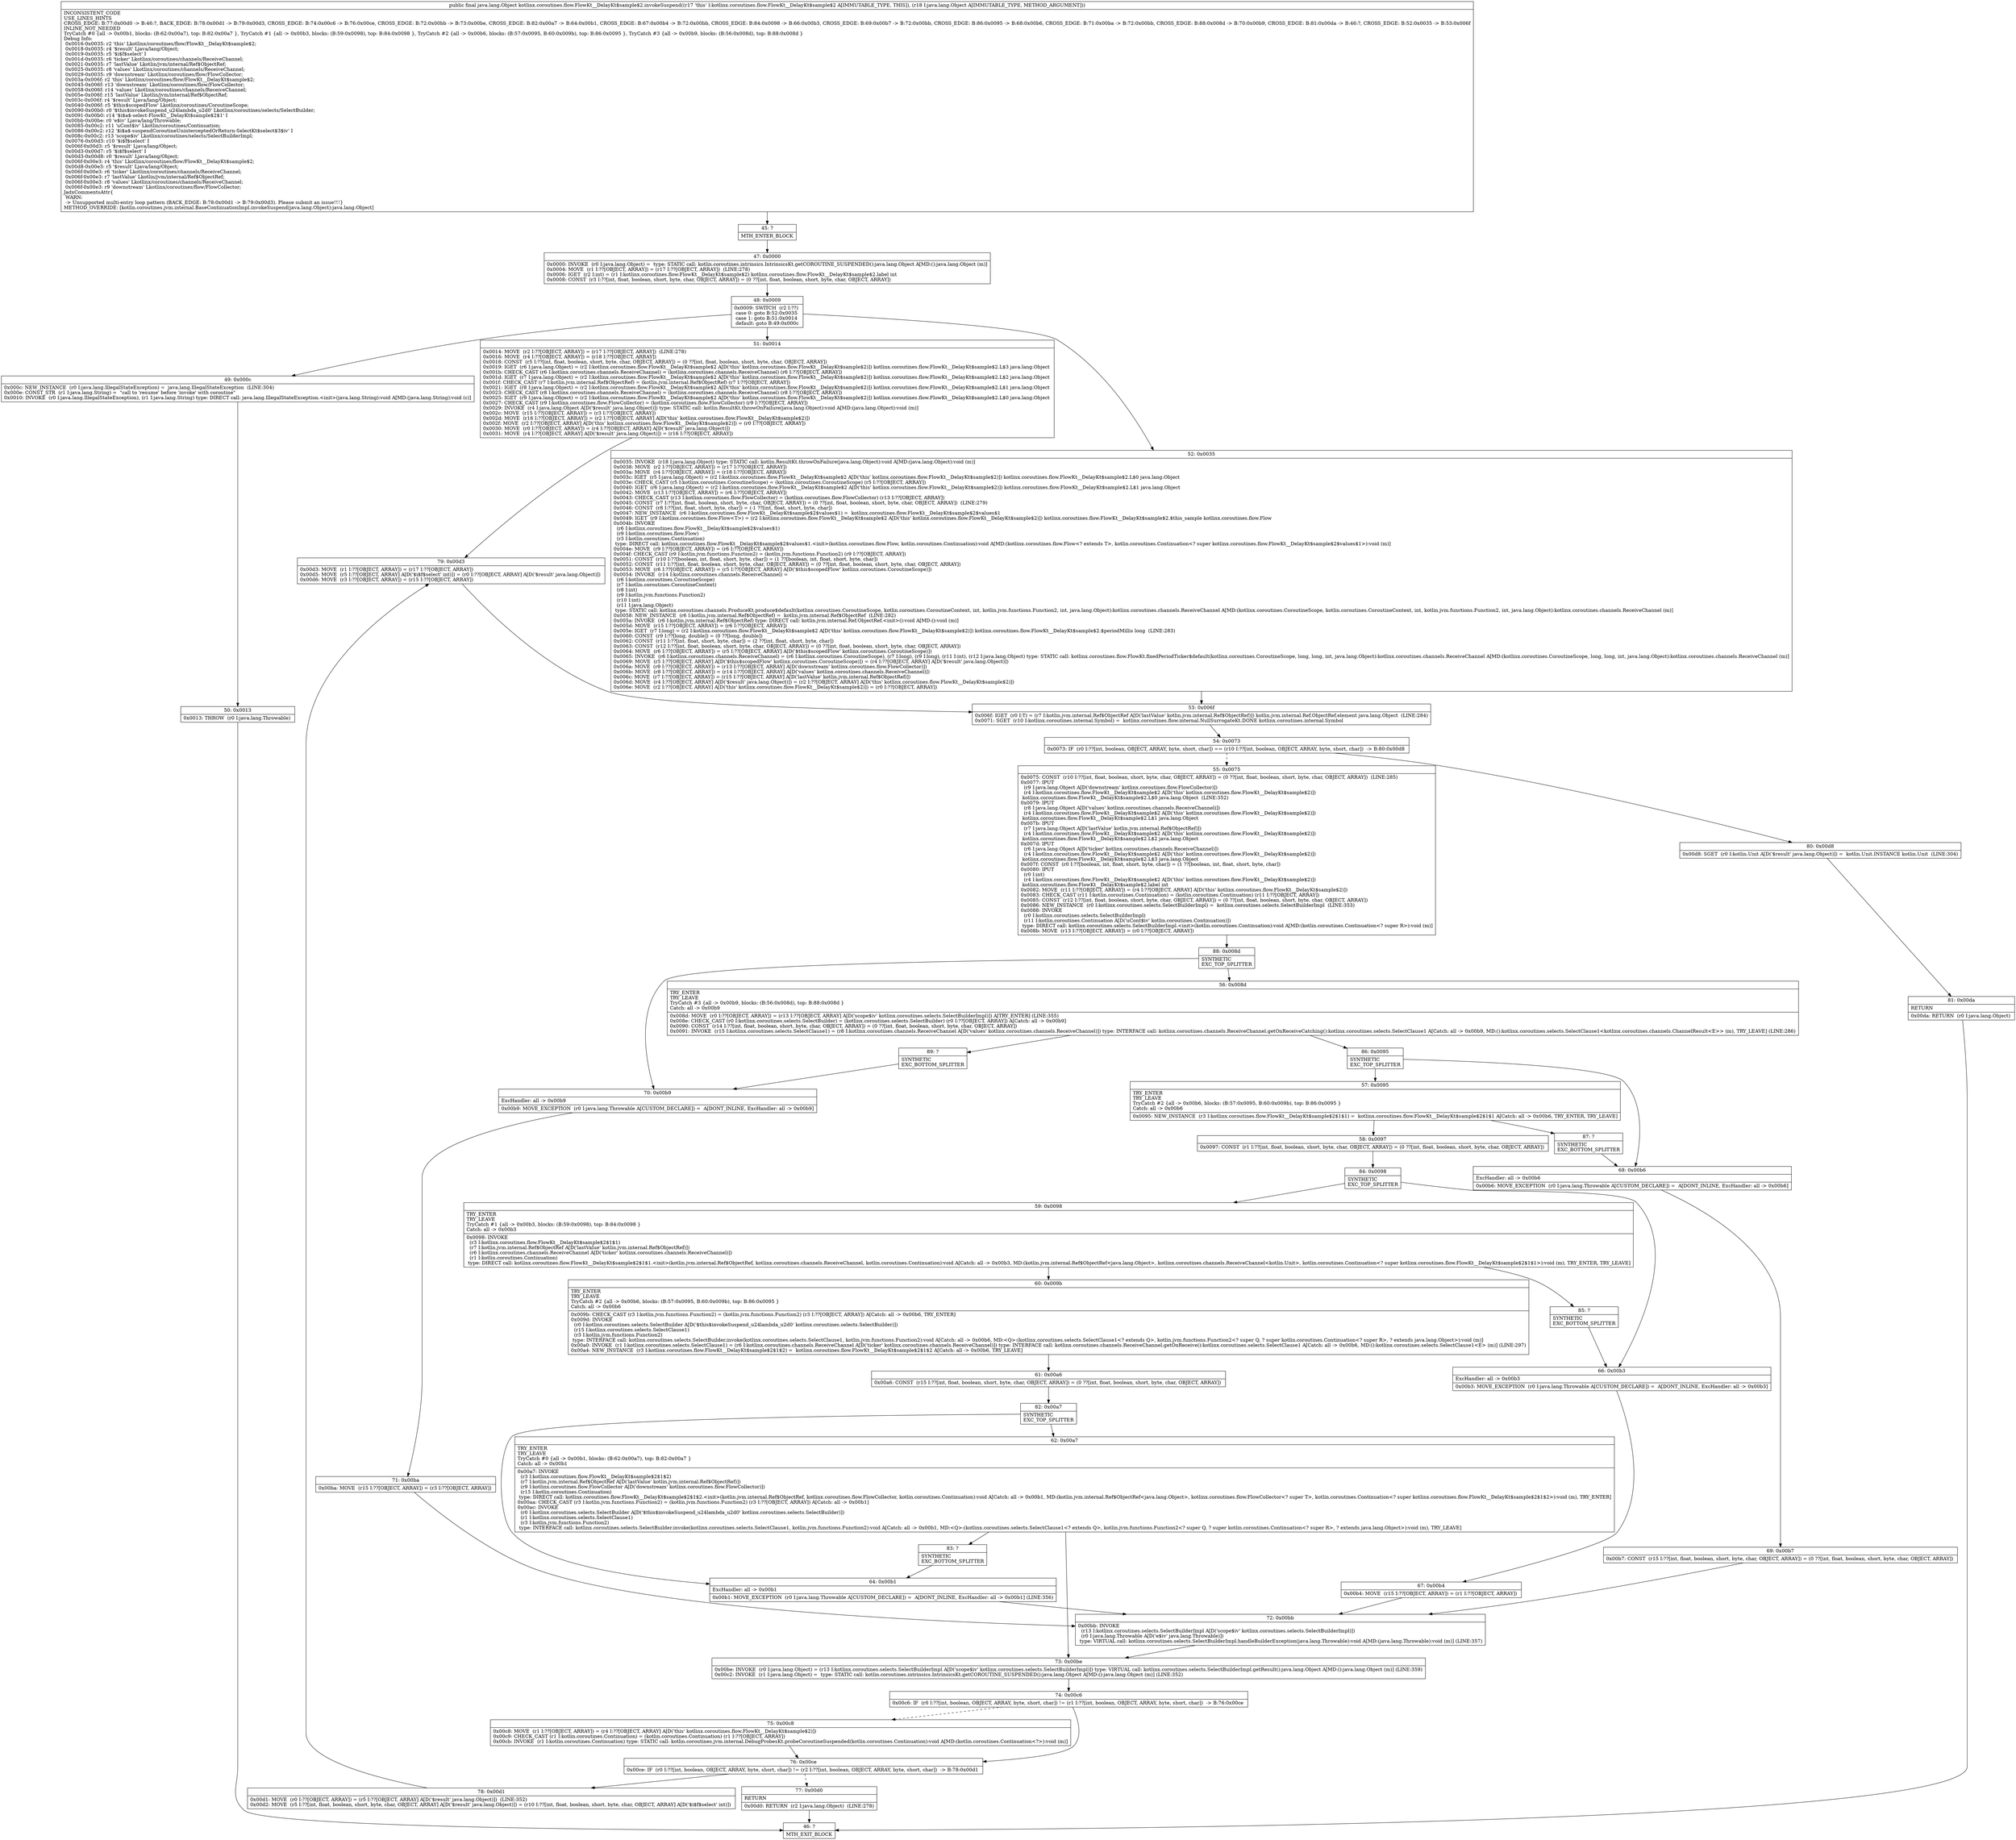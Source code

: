 digraph "CFG forkotlinx.coroutines.flow.FlowKt__DelayKt$sample$2.invokeSuspend(Ljava\/lang\/Object;)Ljava\/lang\/Object;" {
Node_45 [shape=record,label="{45\:\ ?|MTH_ENTER_BLOCK\l}"];
Node_47 [shape=record,label="{47\:\ 0x0000|0x0000: INVOKE  (r0 I:java.lang.Object) =  type: STATIC call: kotlin.coroutines.intrinsics.IntrinsicsKt.getCOROUTINE_SUSPENDED():java.lang.Object A[MD:():java.lang.Object (m)]\l0x0004: MOVE  (r1 I:??[OBJECT, ARRAY]) = (r17 I:??[OBJECT, ARRAY])  (LINE:278)\l0x0006: IGET  (r2 I:int) = (r1 I:kotlinx.coroutines.flow.FlowKt__DelayKt$sample$2) kotlinx.coroutines.flow.FlowKt__DelayKt$sample$2.label int \l0x0008: CONST  (r3 I:??[int, float, boolean, short, byte, char, OBJECT, ARRAY]) = (0 ??[int, float, boolean, short, byte, char, OBJECT, ARRAY]) \l}"];
Node_48 [shape=record,label="{48\:\ 0x0009|0x0009: SWITCH  (r2 I:??)\l case 0: goto B:52:0x0035\l case 1: goto B:51:0x0014\l default: goto B:49:0x000c \l}"];
Node_49 [shape=record,label="{49\:\ 0x000c|0x000c: NEW_INSTANCE  (r0 I:java.lang.IllegalStateException) =  java.lang.IllegalStateException  (LINE:304)\l0x000e: CONST_STR  (r1 I:java.lang.String) =  \"call to 'resume' before 'invoke' with coroutine\" \l0x0010: INVOKE  (r0 I:java.lang.IllegalStateException), (r1 I:java.lang.String) type: DIRECT call: java.lang.IllegalStateException.\<init\>(java.lang.String):void A[MD:(java.lang.String):void (c)]\l}"];
Node_50 [shape=record,label="{50\:\ 0x0013|0x0013: THROW  (r0 I:java.lang.Throwable) \l}"];
Node_46 [shape=record,label="{46\:\ ?|MTH_EXIT_BLOCK\l}"];
Node_51 [shape=record,label="{51\:\ 0x0014|0x0014: MOVE  (r2 I:??[OBJECT, ARRAY]) = (r17 I:??[OBJECT, ARRAY])  (LINE:278)\l0x0016: MOVE  (r4 I:??[OBJECT, ARRAY]) = (r18 I:??[OBJECT, ARRAY]) \l0x0018: CONST  (r5 I:??[int, float, boolean, short, byte, char, OBJECT, ARRAY]) = (0 ??[int, float, boolean, short, byte, char, OBJECT, ARRAY]) \l0x0019: IGET  (r6 I:java.lang.Object) = (r2 I:kotlinx.coroutines.flow.FlowKt__DelayKt$sample$2 A[D('this' kotlinx.coroutines.flow.FlowKt__DelayKt$sample$2)]) kotlinx.coroutines.flow.FlowKt__DelayKt$sample$2.L$3 java.lang.Object \l0x001b: CHECK_CAST (r6 I:kotlinx.coroutines.channels.ReceiveChannel) = (kotlinx.coroutines.channels.ReceiveChannel) (r6 I:??[OBJECT, ARRAY]) \l0x001d: IGET  (r7 I:java.lang.Object) = (r2 I:kotlinx.coroutines.flow.FlowKt__DelayKt$sample$2 A[D('this' kotlinx.coroutines.flow.FlowKt__DelayKt$sample$2)]) kotlinx.coroutines.flow.FlowKt__DelayKt$sample$2.L$2 java.lang.Object \l0x001f: CHECK_CAST (r7 I:kotlin.jvm.internal.Ref$ObjectRef) = (kotlin.jvm.internal.Ref$ObjectRef) (r7 I:??[OBJECT, ARRAY]) \l0x0021: IGET  (r8 I:java.lang.Object) = (r2 I:kotlinx.coroutines.flow.FlowKt__DelayKt$sample$2 A[D('this' kotlinx.coroutines.flow.FlowKt__DelayKt$sample$2)]) kotlinx.coroutines.flow.FlowKt__DelayKt$sample$2.L$1 java.lang.Object \l0x0023: CHECK_CAST (r8 I:kotlinx.coroutines.channels.ReceiveChannel) = (kotlinx.coroutines.channels.ReceiveChannel) (r8 I:??[OBJECT, ARRAY]) \l0x0025: IGET  (r9 I:java.lang.Object) = (r2 I:kotlinx.coroutines.flow.FlowKt__DelayKt$sample$2 A[D('this' kotlinx.coroutines.flow.FlowKt__DelayKt$sample$2)]) kotlinx.coroutines.flow.FlowKt__DelayKt$sample$2.L$0 java.lang.Object \l0x0027: CHECK_CAST (r9 I:kotlinx.coroutines.flow.FlowCollector) = (kotlinx.coroutines.flow.FlowCollector) (r9 I:??[OBJECT, ARRAY]) \l0x0029: INVOKE  (r4 I:java.lang.Object A[D('$result' java.lang.Object)]) type: STATIC call: kotlin.ResultKt.throwOnFailure(java.lang.Object):void A[MD:(java.lang.Object):void (m)]\l0x002c: MOVE  (r15 I:??[OBJECT, ARRAY]) = (r3 I:??[OBJECT, ARRAY]) \l0x002d: MOVE  (r16 I:??[OBJECT, ARRAY]) = (r2 I:??[OBJECT, ARRAY] A[D('this' kotlinx.coroutines.flow.FlowKt__DelayKt$sample$2)]) \l0x002f: MOVE  (r2 I:??[OBJECT, ARRAY] A[D('this' kotlinx.coroutines.flow.FlowKt__DelayKt$sample$2)]) = (r0 I:??[OBJECT, ARRAY]) \l0x0030: MOVE  (r0 I:??[OBJECT, ARRAY]) = (r4 I:??[OBJECT, ARRAY] A[D('$result' java.lang.Object)]) \l0x0031: MOVE  (r4 I:??[OBJECT, ARRAY] A[D('$result' java.lang.Object)]) = (r16 I:??[OBJECT, ARRAY]) \l}"];
Node_79 [shape=record,label="{79\:\ 0x00d3|0x00d3: MOVE  (r1 I:??[OBJECT, ARRAY]) = (r17 I:??[OBJECT, ARRAY]) \l0x00d5: MOVE  (r5 I:??[OBJECT, ARRAY] A[D('$i$f$select' int)]) = (r0 I:??[OBJECT, ARRAY] A[D('$result' java.lang.Object)]) \l0x00d6: MOVE  (r3 I:??[OBJECT, ARRAY]) = (r15 I:??[OBJECT, ARRAY]) \l}"];
Node_53 [shape=record,label="{53\:\ 0x006f|0x006f: IGET  (r0 I:T) = (r7 I:kotlin.jvm.internal.Ref$ObjectRef A[D('lastValue' kotlin.jvm.internal.Ref$ObjectRef)]) kotlin.jvm.internal.Ref.ObjectRef.element java.lang.Object  (LINE:284)\l0x0071: SGET  (r10 I:kotlinx.coroutines.internal.Symbol) =  kotlinx.coroutines.flow.internal.NullSurrogateKt.DONE kotlinx.coroutines.internal.Symbol \l}"];
Node_54 [shape=record,label="{54\:\ 0x0073|0x0073: IF  (r0 I:??[int, boolean, OBJECT, ARRAY, byte, short, char]) == (r10 I:??[int, boolean, OBJECT, ARRAY, byte, short, char])  \-\> B:80:0x00d8 \l}"];
Node_55 [shape=record,label="{55\:\ 0x0075|0x0075: CONST  (r10 I:??[int, float, boolean, short, byte, char, OBJECT, ARRAY]) = (0 ??[int, float, boolean, short, byte, char, OBJECT, ARRAY])  (LINE:285)\l0x0077: IPUT  \l  (r9 I:java.lang.Object A[D('downstream' kotlinx.coroutines.flow.FlowCollector)])\l  (r4 I:kotlinx.coroutines.flow.FlowKt__DelayKt$sample$2 A[D('this' kotlinx.coroutines.flow.FlowKt__DelayKt$sample$2)])\l kotlinx.coroutines.flow.FlowKt__DelayKt$sample$2.L$0 java.lang.Object  (LINE:352)\l0x0079: IPUT  \l  (r8 I:java.lang.Object A[D('values' kotlinx.coroutines.channels.ReceiveChannel)])\l  (r4 I:kotlinx.coroutines.flow.FlowKt__DelayKt$sample$2 A[D('this' kotlinx.coroutines.flow.FlowKt__DelayKt$sample$2)])\l kotlinx.coroutines.flow.FlowKt__DelayKt$sample$2.L$1 java.lang.Object \l0x007b: IPUT  \l  (r7 I:java.lang.Object A[D('lastValue' kotlin.jvm.internal.Ref$ObjectRef)])\l  (r4 I:kotlinx.coroutines.flow.FlowKt__DelayKt$sample$2 A[D('this' kotlinx.coroutines.flow.FlowKt__DelayKt$sample$2)])\l kotlinx.coroutines.flow.FlowKt__DelayKt$sample$2.L$2 java.lang.Object \l0x007d: IPUT  \l  (r6 I:java.lang.Object A[D('ticker' kotlinx.coroutines.channels.ReceiveChannel)])\l  (r4 I:kotlinx.coroutines.flow.FlowKt__DelayKt$sample$2 A[D('this' kotlinx.coroutines.flow.FlowKt__DelayKt$sample$2)])\l kotlinx.coroutines.flow.FlowKt__DelayKt$sample$2.L$3 java.lang.Object \l0x007f: CONST  (r0 I:??[boolean, int, float, short, byte, char]) = (1 ??[boolean, int, float, short, byte, char]) \l0x0080: IPUT  \l  (r0 I:int)\l  (r4 I:kotlinx.coroutines.flow.FlowKt__DelayKt$sample$2 A[D('this' kotlinx.coroutines.flow.FlowKt__DelayKt$sample$2)])\l kotlinx.coroutines.flow.FlowKt__DelayKt$sample$2.label int \l0x0082: MOVE  (r11 I:??[OBJECT, ARRAY]) = (r4 I:??[OBJECT, ARRAY] A[D('this' kotlinx.coroutines.flow.FlowKt__DelayKt$sample$2)]) \l0x0083: CHECK_CAST (r11 I:kotlin.coroutines.Continuation) = (kotlin.coroutines.Continuation) (r11 I:??[OBJECT, ARRAY]) \l0x0085: CONST  (r12 I:??[int, float, boolean, short, byte, char, OBJECT, ARRAY]) = (0 ??[int, float, boolean, short, byte, char, OBJECT, ARRAY]) \l0x0086: NEW_INSTANCE  (r0 I:kotlinx.coroutines.selects.SelectBuilderImpl) =  kotlinx.coroutines.selects.SelectBuilderImpl  (LINE:353)\l0x0088: INVOKE  \l  (r0 I:kotlinx.coroutines.selects.SelectBuilderImpl)\l  (r11 I:kotlin.coroutines.Continuation A[D('uCont$iv' kotlin.coroutines.Continuation)])\l type: DIRECT call: kotlinx.coroutines.selects.SelectBuilderImpl.\<init\>(kotlin.coroutines.Continuation):void A[MD:(kotlin.coroutines.Continuation\<? super R\>):void (m)]\l0x008b: MOVE  (r13 I:??[OBJECT, ARRAY]) = (r0 I:??[OBJECT, ARRAY]) \l}"];
Node_88 [shape=record,label="{88\:\ 0x008d|SYNTHETIC\lEXC_TOP_SPLITTER\l}"];
Node_56 [shape=record,label="{56\:\ 0x008d|TRY_ENTER\lTRY_LEAVE\lTryCatch #3 \{all \-\> 0x00b9, blocks: (B:56:0x008d), top: B:88:0x008d \}\lCatch: all \-\> 0x00b9\l|0x008d: MOVE  (r0 I:??[OBJECT, ARRAY]) = (r13 I:??[OBJECT, ARRAY] A[D('scope$iv' kotlinx.coroutines.selects.SelectBuilderImpl)]) A[TRY_ENTER] (LINE:355)\l0x008e: CHECK_CAST (r0 I:kotlinx.coroutines.selects.SelectBuilder) = (kotlinx.coroutines.selects.SelectBuilder) (r0 I:??[OBJECT, ARRAY]) A[Catch: all \-\> 0x00b9]\l0x0090: CONST  (r14 I:??[int, float, boolean, short, byte, char, OBJECT, ARRAY]) = (0 ??[int, float, boolean, short, byte, char, OBJECT, ARRAY]) \l0x0091: INVOKE  (r15 I:kotlinx.coroutines.selects.SelectClause1) = (r8 I:kotlinx.coroutines.channels.ReceiveChannel A[D('values' kotlinx.coroutines.channels.ReceiveChannel)]) type: INTERFACE call: kotlinx.coroutines.channels.ReceiveChannel.getOnReceiveCatching():kotlinx.coroutines.selects.SelectClause1 A[Catch: all \-\> 0x00b9, MD:():kotlinx.coroutines.selects.SelectClause1\<kotlinx.coroutines.channels.ChannelResult\<E\>\> (m), TRY_LEAVE] (LINE:286)\l}"];
Node_86 [shape=record,label="{86\:\ 0x0095|SYNTHETIC\lEXC_TOP_SPLITTER\l}"];
Node_57 [shape=record,label="{57\:\ 0x0095|TRY_ENTER\lTRY_LEAVE\lTryCatch #2 \{all \-\> 0x00b6, blocks: (B:57:0x0095, B:60:0x009b), top: B:86:0x0095 \}\lCatch: all \-\> 0x00b6\l|0x0095: NEW_INSTANCE  (r3 I:kotlinx.coroutines.flow.FlowKt__DelayKt$sample$2$1$1) =  kotlinx.coroutines.flow.FlowKt__DelayKt$sample$2$1$1 A[Catch: all \-\> 0x00b6, TRY_ENTER, TRY_LEAVE]\l}"];
Node_58 [shape=record,label="{58\:\ 0x0097|0x0097: CONST  (r1 I:??[int, float, boolean, short, byte, char, OBJECT, ARRAY]) = (0 ??[int, float, boolean, short, byte, char, OBJECT, ARRAY]) \l}"];
Node_84 [shape=record,label="{84\:\ 0x0098|SYNTHETIC\lEXC_TOP_SPLITTER\l}"];
Node_59 [shape=record,label="{59\:\ 0x0098|TRY_ENTER\lTRY_LEAVE\lTryCatch #1 \{all \-\> 0x00b3, blocks: (B:59:0x0098), top: B:84:0x0098 \}\lCatch: all \-\> 0x00b3\l|0x0098: INVOKE  \l  (r3 I:kotlinx.coroutines.flow.FlowKt__DelayKt$sample$2$1$1)\l  (r7 I:kotlin.jvm.internal.Ref$ObjectRef A[D('lastValue' kotlin.jvm.internal.Ref$ObjectRef)])\l  (r6 I:kotlinx.coroutines.channels.ReceiveChannel A[D('ticker' kotlinx.coroutines.channels.ReceiveChannel)])\l  (r1 I:kotlin.coroutines.Continuation)\l type: DIRECT call: kotlinx.coroutines.flow.FlowKt__DelayKt$sample$2$1$1.\<init\>(kotlin.jvm.internal.Ref$ObjectRef, kotlinx.coroutines.channels.ReceiveChannel, kotlin.coroutines.Continuation):void A[Catch: all \-\> 0x00b3, MD:(kotlin.jvm.internal.Ref$ObjectRef\<java.lang.Object\>, kotlinx.coroutines.channels.ReceiveChannel\<kotlin.Unit\>, kotlin.coroutines.Continuation\<? super kotlinx.coroutines.flow.FlowKt__DelayKt$sample$2$1$1\>):void (m), TRY_ENTER, TRY_LEAVE]\l}"];
Node_60 [shape=record,label="{60\:\ 0x009b|TRY_ENTER\lTRY_LEAVE\lTryCatch #2 \{all \-\> 0x00b6, blocks: (B:57:0x0095, B:60:0x009b), top: B:86:0x0095 \}\lCatch: all \-\> 0x00b6\l|0x009b: CHECK_CAST (r3 I:kotlin.jvm.functions.Function2) = (kotlin.jvm.functions.Function2) (r3 I:??[OBJECT, ARRAY]) A[Catch: all \-\> 0x00b6, TRY_ENTER]\l0x009d: INVOKE  \l  (r0 I:kotlinx.coroutines.selects.SelectBuilder A[D('$this$invokeSuspend_u24lambda_u2d0' kotlinx.coroutines.selects.SelectBuilder)])\l  (r15 I:kotlinx.coroutines.selects.SelectClause1)\l  (r3 I:kotlin.jvm.functions.Function2)\l type: INTERFACE call: kotlinx.coroutines.selects.SelectBuilder.invoke(kotlinx.coroutines.selects.SelectClause1, kotlin.jvm.functions.Function2):void A[Catch: all \-\> 0x00b6, MD:\<Q\>:(kotlinx.coroutines.selects.SelectClause1\<? extends Q\>, kotlin.jvm.functions.Function2\<? super Q, ? super kotlin.coroutines.Continuation\<? super R\>, ? extends java.lang.Object\>):void (m)]\l0x00a0: INVOKE  (r1 I:kotlinx.coroutines.selects.SelectClause1) = (r6 I:kotlinx.coroutines.channels.ReceiveChannel A[D('ticker' kotlinx.coroutines.channels.ReceiveChannel)]) type: INTERFACE call: kotlinx.coroutines.channels.ReceiveChannel.getOnReceive():kotlinx.coroutines.selects.SelectClause1 A[Catch: all \-\> 0x00b6, MD:():kotlinx.coroutines.selects.SelectClause1\<E\> (m)] (LINE:297)\l0x00a4: NEW_INSTANCE  (r3 I:kotlinx.coroutines.flow.FlowKt__DelayKt$sample$2$1$2) =  kotlinx.coroutines.flow.FlowKt__DelayKt$sample$2$1$2 A[Catch: all \-\> 0x00b6, TRY_LEAVE]\l}"];
Node_61 [shape=record,label="{61\:\ 0x00a6|0x00a6: CONST  (r15 I:??[int, float, boolean, short, byte, char, OBJECT, ARRAY]) = (0 ??[int, float, boolean, short, byte, char, OBJECT, ARRAY]) \l}"];
Node_82 [shape=record,label="{82\:\ 0x00a7|SYNTHETIC\lEXC_TOP_SPLITTER\l}"];
Node_62 [shape=record,label="{62\:\ 0x00a7|TRY_ENTER\lTRY_LEAVE\lTryCatch #0 \{all \-\> 0x00b1, blocks: (B:62:0x00a7), top: B:82:0x00a7 \}\lCatch: all \-\> 0x00b1\l|0x00a7: INVOKE  \l  (r3 I:kotlinx.coroutines.flow.FlowKt__DelayKt$sample$2$1$2)\l  (r7 I:kotlin.jvm.internal.Ref$ObjectRef A[D('lastValue' kotlin.jvm.internal.Ref$ObjectRef)])\l  (r9 I:kotlinx.coroutines.flow.FlowCollector A[D('downstream' kotlinx.coroutines.flow.FlowCollector)])\l  (r15 I:kotlin.coroutines.Continuation)\l type: DIRECT call: kotlinx.coroutines.flow.FlowKt__DelayKt$sample$2$1$2.\<init\>(kotlin.jvm.internal.Ref$ObjectRef, kotlinx.coroutines.flow.FlowCollector, kotlin.coroutines.Continuation):void A[Catch: all \-\> 0x00b1, MD:(kotlin.jvm.internal.Ref$ObjectRef\<java.lang.Object\>, kotlinx.coroutines.flow.FlowCollector\<? super T\>, kotlin.coroutines.Continuation\<? super kotlinx.coroutines.flow.FlowKt__DelayKt$sample$2$1$2\>):void (m), TRY_ENTER]\l0x00aa: CHECK_CAST (r3 I:kotlin.jvm.functions.Function2) = (kotlin.jvm.functions.Function2) (r3 I:??[OBJECT, ARRAY]) A[Catch: all \-\> 0x00b1]\l0x00ac: INVOKE  \l  (r0 I:kotlinx.coroutines.selects.SelectBuilder A[D('$this$invokeSuspend_u24lambda_u2d0' kotlinx.coroutines.selects.SelectBuilder)])\l  (r1 I:kotlinx.coroutines.selects.SelectClause1)\l  (r3 I:kotlin.jvm.functions.Function2)\l type: INTERFACE call: kotlinx.coroutines.selects.SelectBuilder.invoke(kotlinx.coroutines.selects.SelectClause1, kotlin.jvm.functions.Function2):void A[Catch: all \-\> 0x00b1, MD:\<Q\>:(kotlinx.coroutines.selects.SelectClause1\<? extends Q\>, kotlin.jvm.functions.Function2\<? super Q, ? super kotlin.coroutines.Continuation\<? super R\>, ? extends java.lang.Object\>):void (m), TRY_LEAVE]\l}"];
Node_73 [shape=record,label="{73\:\ 0x00be|0x00be: INVOKE  (r0 I:java.lang.Object) = (r13 I:kotlinx.coroutines.selects.SelectBuilderImpl A[D('scope$iv' kotlinx.coroutines.selects.SelectBuilderImpl)]) type: VIRTUAL call: kotlinx.coroutines.selects.SelectBuilderImpl.getResult():java.lang.Object A[MD:():java.lang.Object (m)] (LINE:359)\l0x00c2: INVOKE  (r1 I:java.lang.Object) =  type: STATIC call: kotlin.coroutines.intrinsics.IntrinsicsKt.getCOROUTINE_SUSPENDED():java.lang.Object A[MD:():java.lang.Object (m)] (LINE:352)\l}"];
Node_74 [shape=record,label="{74\:\ 0x00c6|0x00c6: IF  (r0 I:??[int, boolean, OBJECT, ARRAY, byte, short, char]) != (r1 I:??[int, boolean, OBJECT, ARRAY, byte, short, char])  \-\> B:76:0x00ce \l}"];
Node_75 [shape=record,label="{75\:\ 0x00c8|0x00c8: MOVE  (r1 I:??[OBJECT, ARRAY]) = (r4 I:??[OBJECT, ARRAY] A[D('this' kotlinx.coroutines.flow.FlowKt__DelayKt$sample$2)]) \l0x00c9: CHECK_CAST (r1 I:kotlin.coroutines.Continuation) = (kotlin.coroutines.Continuation) (r1 I:??[OBJECT, ARRAY]) \l0x00cb: INVOKE  (r1 I:kotlin.coroutines.Continuation) type: STATIC call: kotlin.coroutines.jvm.internal.DebugProbesKt.probeCoroutineSuspended(kotlin.coroutines.Continuation):void A[MD:(kotlin.coroutines.Continuation\<?\>):void (m)]\l}"];
Node_76 [shape=record,label="{76\:\ 0x00ce|0x00ce: IF  (r0 I:??[int, boolean, OBJECT, ARRAY, byte, short, char]) != (r2 I:??[int, boolean, OBJECT, ARRAY, byte, short, char])  \-\> B:78:0x00d1 \l}"];
Node_77 [shape=record,label="{77\:\ 0x00d0|RETURN\l|0x00d0: RETURN  (r2 I:java.lang.Object)  (LINE:278)\l}"];
Node_78 [shape=record,label="{78\:\ 0x00d1|0x00d1: MOVE  (r0 I:??[OBJECT, ARRAY]) = (r5 I:??[OBJECT, ARRAY] A[D('$result' java.lang.Object)])  (LINE:352)\l0x00d2: MOVE  (r5 I:??[int, float, boolean, short, byte, char, OBJECT, ARRAY] A[D('$result' java.lang.Object)]) = (r10 I:??[int, float, boolean, short, byte, char, OBJECT, ARRAY] A[D('$i$f$select' int)]) \l}"];
Node_83 [shape=record,label="{83\:\ ?|SYNTHETIC\lEXC_BOTTOM_SPLITTER\l}"];
Node_64 [shape=record,label="{64\:\ 0x00b1|ExcHandler: all \-\> 0x00b1\l|0x00b1: MOVE_EXCEPTION  (r0 I:java.lang.Throwable A[CUSTOM_DECLARE]) =  A[DONT_INLINE, ExcHandler: all \-\> 0x00b1] (LINE:356)\l}"];
Node_72 [shape=record,label="{72\:\ 0x00bb|0x00bb: INVOKE  \l  (r13 I:kotlinx.coroutines.selects.SelectBuilderImpl A[D('scope$iv' kotlinx.coroutines.selects.SelectBuilderImpl)])\l  (r0 I:java.lang.Throwable A[D('e$iv' java.lang.Throwable)])\l type: VIRTUAL call: kotlinx.coroutines.selects.SelectBuilderImpl.handleBuilderException(java.lang.Throwable):void A[MD:(java.lang.Throwable):void (m)] (LINE:357)\l}"];
Node_85 [shape=record,label="{85\:\ ?|SYNTHETIC\lEXC_BOTTOM_SPLITTER\l}"];
Node_66 [shape=record,label="{66\:\ 0x00b3|ExcHandler: all \-\> 0x00b3\l|0x00b3: MOVE_EXCEPTION  (r0 I:java.lang.Throwable A[CUSTOM_DECLARE]) =  A[DONT_INLINE, ExcHandler: all \-\> 0x00b3]\l}"];
Node_67 [shape=record,label="{67\:\ 0x00b4|0x00b4: MOVE  (r15 I:??[OBJECT, ARRAY]) = (r1 I:??[OBJECT, ARRAY]) \l}"];
Node_87 [shape=record,label="{87\:\ ?|SYNTHETIC\lEXC_BOTTOM_SPLITTER\l}"];
Node_68 [shape=record,label="{68\:\ 0x00b6|ExcHandler: all \-\> 0x00b6\l|0x00b6: MOVE_EXCEPTION  (r0 I:java.lang.Throwable A[CUSTOM_DECLARE]) =  A[DONT_INLINE, ExcHandler: all \-\> 0x00b6]\l}"];
Node_69 [shape=record,label="{69\:\ 0x00b7|0x00b7: CONST  (r15 I:??[int, float, boolean, short, byte, char, OBJECT, ARRAY]) = (0 ??[int, float, boolean, short, byte, char, OBJECT, ARRAY]) \l}"];
Node_89 [shape=record,label="{89\:\ ?|SYNTHETIC\lEXC_BOTTOM_SPLITTER\l}"];
Node_70 [shape=record,label="{70\:\ 0x00b9|ExcHandler: all \-\> 0x00b9\l|0x00b9: MOVE_EXCEPTION  (r0 I:java.lang.Throwable A[CUSTOM_DECLARE]) =  A[DONT_INLINE, ExcHandler: all \-\> 0x00b9]\l}"];
Node_71 [shape=record,label="{71\:\ 0x00ba|0x00ba: MOVE  (r15 I:??[OBJECT, ARRAY]) = (r3 I:??[OBJECT, ARRAY]) \l}"];
Node_80 [shape=record,label="{80\:\ 0x00d8|0x00d8: SGET  (r0 I:kotlin.Unit A[D('$result' java.lang.Object)]) =  kotlin.Unit.INSTANCE kotlin.Unit  (LINE:304)\l}"];
Node_81 [shape=record,label="{81\:\ 0x00da|RETURN\l|0x00da: RETURN  (r0 I:java.lang.Object) \l}"];
Node_52 [shape=record,label="{52\:\ 0x0035|0x0035: INVOKE  (r18 I:java.lang.Object) type: STATIC call: kotlin.ResultKt.throwOnFailure(java.lang.Object):void A[MD:(java.lang.Object):void (m)]\l0x0038: MOVE  (r2 I:??[OBJECT, ARRAY]) = (r17 I:??[OBJECT, ARRAY]) \l0x003a: MOVE  (r4 I:??[OBJECT, ARRAY]) = (r18 I:??[OBJECT, ARRAY]) \l0x003c: IGET  (r5 I:java.lang.Object) = (r2 I:kotlinx.coroutines.flow.FlowKt__DelayKt$sample$2 A[D('this' kotlinx.coroutines.flow.FlowKt__DelayKt$sample$2)]) kotlinx.coroutines.flow.FlowKt__DelayKt$sample$2.L$0 java.lang.Object \l0x003e: CHECK_CAST (r5 I:kotlinx.coroutines.CoroutineScope) = (kotlinx.coroutines.CoroutineScope) (r5 I:??[OBJECT, ARRAY]) \l0x0040: IGET  (r6 I:java.lang.Object) = (r2 I:kotlinx.coroutines.flow.FlowKt__DelayKt$sample$2 A[D('this' kotlinx.coroutines.flow.FlowKt__DelayKt$sample$2)]) kotlinx.coroutines.flow.FlowKt__DelayKt$sample$2.L$1 java.lang.Object \l0x0042: MOVE  (r13 I:??[OBJECT, ARRAY]) = (r6 I:??[OBJECT, ARRAY]) \l0x0043: CHECK_CAST (r13 I:kotlinx.coroutines.flow.FlowCollector) = (kotlinx.coroutines.flow.FlowCollector) (r13 I:??[OBJECT, ARRAY]) \l0x0045: CONST  (r7 I:??[int, float, boolean, short, byte, char, OBJECT, ARRAY]) = (0 ??[int, float, boolean, short, byte, char, OBJECT, ARRAY])  (LINE:279)\l0x0046: CONST  (r8 I:??[int, float, short, byte, char]) = (\-1 ??[int, float, short, byte, char]) \l0x0047: NEW_INSTANCE  (r6 I:kotlinx.coroutines.flow.FlowKt__DelayKt$sample$2$values$1) =  kotlinx.coroutines.flow.FlowKt__DelayKt$sample$2$values$1 \l0x0049: IGET  (r9 I:kotlinx.coroutines.flow.Flow\<T\>) = (r2 I:kotlinx.coroutines.flow.FlowKt__DelayKt$sample$2 A[D('this' kotlinx.coroutines.flow.FlowKt__DelayKt$sample$2)]) kotlinx.coroutines.flow.FlowKt__DelayKt$sample$2.$this_sample kotlinx.coroutines.flow.Flow \l0x004b: INVOKE  \l  (r6 I:kotlinx.coroutines.flow.FlowKt__DelayKt$sample$2$values$1)\l  (r9 I:kotlinx.coroutines.flow.Flow)\l  (r3 I:kotlin.coroutines.Continuation)\l type: DIRECT call: kotlinx.coroutines.flow.FlowKt__DelayKt$sample$2$values$1.\<init\>(kotlinx.coroutines.flow.Flow, kotlin.coroutines.Continuation):void A[MD:(kotlinx.coroutines.flow.Flow\<? extends T\>, kotlin.coroutines.Continuation\<? super kotlinx.coroutines.flow.FlowKt__DelayKt$sample$2$values$1\>):void (m)]\l0x004e: MOVE  (r9 I:??[OBJECT, ARRAY]) = (r6 I:??[OBJECT, ARRAY]) \l0x004f: CHECK_CAST (r9 I:kotlin.jvm.functions.Function2) = (kotlin.jvm.functions.Function2) (r9 I:??[OBJECT, ARRAY]) \l0x0051: CONST  (r10 I:??[boolean, int, float, short, byte, char]) = (1 ??[boolean, int, float, short, byte, char]) \l0x0052: CONST  (r11 I:??[int, float, boolean, short, byte, char, OBJECT, ARRAY]) = (0 ??[int, float, boolean, short, byte, char, OBJECT, ARRAY]) \l0x0053: MOVE  (r6 I:??[OBJECT, ARRAY]) = (r5 I:??[OBJECT, ARRAY] A[D('$this$scopedFlow' kotlinx.coroutines.CoroutineScope)]) \l0x0054: INVOKE  (r14 I:kotlinx.coroutines.channels.ReceiveChannel) = \l  (r6 I:kotlinx.coroutines.CoroutineScope)\l  (r7 I:kotlin.coroutines.CoroutineContext)\l  (r8 I:int)\l  (r9 I:kotlin.jvm.functions.Function2)\l  (r10 I:int)\l  (r11 I:java.lang.Object)\l type: STATIC call: kotlinx.coroutines.channels.ProduceKt.produce$default(kotlinx.coroutines.CoroutineScope, kotlin.coroutines.CoroutineContext, int, kotlin.jvm.functions.Function2, int, java.lang.Object):kotlinx.coroutines.channels.ReceiveChannel A[MD:(kotlinx.coroutines.CoroutineScope, kotlin.coroutines.CoroutineContext, int, kotlin.jvm.functions.Function2, int, java.lang.Object):kotlinx.coroutines.channels.ReceiveChannel (m)]\l0x0058: NEW_INSTANCE  (r6 I:kotlin.jvm.internal.Ref$ObjectRef) =  kotlin.jvm.internal.Ref$ObjectRef  (LINE:282)\l0x005a: INVOKE  (r6 I:kotlin.jvm.internal.Ref$ObjectRef) type: DIRECT call: kotlin.jvm.internal.Ref.ObjectRef.\<init\>():void A[MD:():void (m)]\l0x005d: MOVE  (r15 I:??[OBJECT, ARRAY]) = (r6 I:??[OBJECT, ARRAY]) \l0x005e: IGET  (r7 I:long) = (r2 I:kotlinx.coroutines.flow.FlowKt__DelayKt$sample$2 A[D('this' kotlinx.coroutines.flow.FlowKt__DelayKt$sample$2)]) kotlinx.coroutines.flow.FlowKt__DelayKt$sample$2.$periodMillis long  (LINE:283)\l0x0060: CONST  (r9 I:??[long, double]) = (0 ??[long, double]) \l0x0062: CONST  (r11 I:??[int, float, short, byte, char]) = (2 ??[int, float, short, byte, char]) \l0x0063: CONST  (r12 I:??[int, float, boolean, short, byte, char, OBJECT, ARRAY]) = (0 ??[int, float, boolean, short, byte, char, OBJECT, ARRAY]) \l0x0064: MOVE  (r6 I:??[OBJECT, ARRAY]) = (r5 I:??[OBJECT, ARRAY] A[D('$this$scopedFlow' kotlinx.coroutines.CoroutineScope)]) \l0x0065: INVOKE  (r6 I:kotlinx.coroutines.channels.ReceiveChannel) = (r6 I:kotlinx.coroutines.CoroutineScope), (r7 I:long), (r9 I:long), (r11 I:int), (r12 I:java.lang.Object) type: STATIC call: kotlinx.coroutines.flow.FlowKt.fixedPeriodTicker$default(kotlinx.coroutines.CoroutineScope, long, long, int, java.lang.Object):kotlinx.coroutines.channels.ReceiveChannel A[MD:(kotlinx.coroutines.CoroutineScope, long, long, int, java.lang.Object):kotlinx.coroutines.channels.ReceiveChannel (m)]\l0x0069: MOVE  (r5 I:??[OBJECT, ARRAY] A[D('$this$scopedFlow' kotlinx.coroutines.CoroutineScope)]) = (r4 I:??[OBJECT, ARRAY] A[D('$result' java.lang.Object)]) \l0x006a: MOVE  (r9 I:??[OBJECT, ARRAY]) = (r13 I:??[OBJECT, ARRAY] A[D('downstream' kotlinx.coroutines.flow.FlowCollector)]) \l0x006b: MOVE  (r8 I:??[OBJECT, ARRAY]) = (r14 I:??[OBJECT, ARRAY] A[D('values' kotlinx.coroutines.channels.ReceiveChannel)]) \l0x006c: MOVE  (r7 I:??[OBJECT, ARRAY]) = (r15 I:??[OBJECT, ARRAY] A[D('lastValue' kotlin.jvm.internal.Ref$ObjectRef)]) \l0x006d: MOVE  (r4 I:??[OBJECT, ARRAY] A[D('$result' java.lang.Object)]) = (r2 I:??[OBJECT, ARRAY] A[D('this' kotlinx.coroutines.flow.FlowKt__DelayKt$sample$2)]) \l0x006e: MOVE  (r2 I:??[OBJECT, ARRAY] A[D('this' kotlinx.coroutines.flow.FlowKt__DelayKt$sample$2)]) = (r0 I:??[OBJECT, ARRAY]) \l}"];
MethodNode[shape=record,label="{public final java.lang.Object kotlinx.coroutines.flow.FlowKt__DelayKt$sample$2.invokeSuspend((r17 'this' I:kotlinx.coroutines.flow.FlowKt__DelayKt$sample$2 A[IMMUTABLE_TYPE, THIS]), (r18 I:java.lang.Object A[IMMUTABLE_TYPE, METHOD_ARGUMENT]))  | INCONSISTENT_CODE\lUSE_LINES_HINTS\lCROSS_EDGE: B:77:0x00d0 \-\> B:46:?, BACK_EDGE: B:78:0x00d1 \-\> B:79:0x00d3, CROSS_EDGE: B:74:0x00c6 \-\> B:76:0x00ce, CROSS_EDGE: B:72:0x00bb \-\> B:73:0x00be, CROSS_EDGE: B:82:0x00a7 \-\> B:64:0x00b1, CROSS_EDGE: B:67:0x00b4 \-\> B:72:0x00bb, CROSS_EDGE: B:84:0x0098 \-\> B:66:0x00b3, CROSS_EDGE: B:69:0x00b7 \-\> B:72:0x00bb, CROSS_EDGE: B:86:0x0095 \-\> B:68:0x00b6, CROSS_EDGE: B:71:0x00ba \-\> B:72:0x00bb, CROSS_EDGE: B:88:0x008d \-\> B:70:0x00b9, CROSS_EDGE: B:81:0x00da \-\> B:46:?, CROSS_EDGE: B:52:0x0035 \-\> B:53:0x006f\lINLINE_NOT_NEEDED\lTryCatch #0 \{all \-\> 0x00b1, blocks: (B:62:0x00a7), top: B:82:0x00a7 \}, TryCatch #1 \{all \-\> 0x00b3, blocks: (B:59:0x0098), top: B:84:0x0098 \}, TryCatch #2 \{all \-\> 0x00b6, blocks: (B:57:0x0095, B:60:0x009b), top: B:86:0x0095 \}, TryCatch #3 \{all \-\> 0x00b9, blocks: (B:56:0x008d), top: B:88:0x008d \}\lDebug Info:\l  0x0016\-0x0035: r2 'this' Lkotlinx\/coroutines\/flow\/FlowKt__DelayKt$sample$2;\l  0x0018\-0x0035: r4 '$result' Ljava\/lang\/Object;\l  0x0019\-0x0035: r5 '$i$f$select' I\l  0x001d\-0x0035: r6 'ticker' Lkotlinx\/coroutines\/channels\/ReceiveChannel;\l  0x0021\-0x0035: r7 'lastValue' Lkotlin\/jvm\/internal\/Ref$ObjectRef;\l  0x0025\-0x0035: r8 'values' Lkotlinx\/coroutines\/channels\/ReceiveChannel;\l  0x0029\-0x0035: r9 'downstream' Lkotlinx\/coroutines\/flow\/FlowCollector;\l  0x003a\-0x006f: r2 'this' Lkotlinx\/coroutines\/flow\/FlowKt__DelayKt$sample$2;\l  0x0045\-0x006f: r13 'downstream' Lkotlinx\/coroutines\/flow\/FlowCollector;\l  0x0058\-0x006f: r14 'values' Lkotlinx\/coroutines\/channels\/ReceiveChannel;\l  0x005e\-0x006f: r15 'lastValue' Lkotlin\/jvm\/internal\/Ref$ObjectRef;\l  0x003c\-0x006f: r4 '$result' Ljava\/lang\/Object;\l  0x0040\-0x006f: r5 '$this$scopedFlow' Lkotlinx\/coroutines\/CoroutineScope;\l  0x0090\-0x00b0: r0 '$this$invokeSuspend_u24lambda_u2d0' Lkotlinx\/coroutines\/selects\/SelectBuilder;\l  0x0091\-0x00b0: r14 '$i$a$\-select\-FlowKt__DelayKt$sample$2$1' I\l  0x00bb\-0x00be: r0 'e$iv' Ljava\/lang\/Throwable;\l  0x0085\-0x00c2: r11 'uCont$iv' Lkotlin\/coroutines\/Continuation;\l  0x0086\-0x00c2: r12 '$i$a$\-suspendCoroutineUninterceptedOrReturn\-SelectKt$select$3$iv' I\l  0x008c\-0x00c2: r13 'scope$iv' Lkotlinx\/coroutines\/selects\/SelectBuilderImpl;\l  0x0076\-0x00d3: r10 '$i$f$select' I\l  0x006f\-0x00d3: r5 '$result' Ljava\/lang\/Object;\l  0x00d3\-0x00d7: r5 '$i$f$select' I\l  0x00d3\-0x00d8: r0 '$result' Ljava\/lang\/Object;\l  0x006f\-0x00e3: r4 'this' Lkotlinx\/coroutines\/flow\/FlowKt__DelayKt$sample$2;\l  0x00d8\-0x00e3: r5 '$result' Ljava\/lang\/Object;\l  0x006f\-0x00e3: r6 'ticker' Lkotlinx\/coroutines\/channels\/ReceiveChannel;\l  0x006f\-0x00e3: r7 'lastValue' Lkotlin\/jvm\/internal\/Ref$ObjectRef;\l  0x006f\-0x00e3: r8 'values' Lkotlinx\/coroutines\/channels\/ReceiveChannel;\l  0x006f\-0x00e3: r9 'downstream' Lkotlinx\/coroutines\/flow\/FlowCollector;\lJadxCommentsAttr\{\l WARN: \l \-\> Unsupported multi\-entry loop pattern (BACK_EDGE: B:78:0x00d1 \-\> B:79:0x00d3). Please submit an issue!!!\}\lMETHOD_OVERRIDE: [kotlin.coroutines.jvm.internal.BaseContinuationImpl.invokeSuspend(java.lang.Object):java.lang.Object]\l}"];
MethodNode -> Node_45;Node_45 -> Node_47;
Node_47 -> Node_48;
Node_48 -> Node_49;
Node_48 -> Node_51;
Node_48 -> Node_52;
Node_49 -> Node_50;
Node_50 -> Node_46;
Node_51 -> Node_79;
Node_79 -> Node_53;
Node_53 -> Node_54;
Node_54 -> Node_55[style=dashed];
Node_54 -> Node_80;
Node_55 -> Node_88;
Node_88 -> Node_56;
Node_88 -> Node_70;
Node_56 -> Node_86;
Node_56 -> Node_89;
Node_86 -> Node_57;
Node_86 -> Node_68;
Node_57 -> Node_58;
Node_57 -> Node_87;
Node_58 -> Node_84;
Node_84 -> Node_59;
Node_84 -> Node_66;
Node_59 -> Node_60;
Node_59 -> Node_85;
Node_60 -> Node_61;
Node_61 -> Node_82;
Node_82 -> Node_62;
Node_82 -> Node_64;
Node_62 -> Node_73;
Node_62 -> Node_83;
Node_73 -> Node_74;
Node_74 -> Node_75[style=dashed];
Node_74 -> Node_76;
Node_75 -> Node_76;
Node_76 -> Node_77[style=dashed];
Node_76 -> Node_78;
Node_77 -> Node_46;
Node_78 -> Node_79;
Node_83 -> Node_64;
Node_64 -> Node_72;
Node_72 -> Node_73;
Node_85 -> Node_66;
Node_66 -> Node_67;
Node_67 -> Node_72;
Node_87 -> Node_68;
Node_68 -> Node_69;
Node_69 -> Node_72;
Node_89 -> Node_70;
Node_70 -> Node_71;
Node_71 -> Node_72;
Node_80 -> Node_81;
Node_81 -> Node_46;
Node_52 -> Node_53;
}

